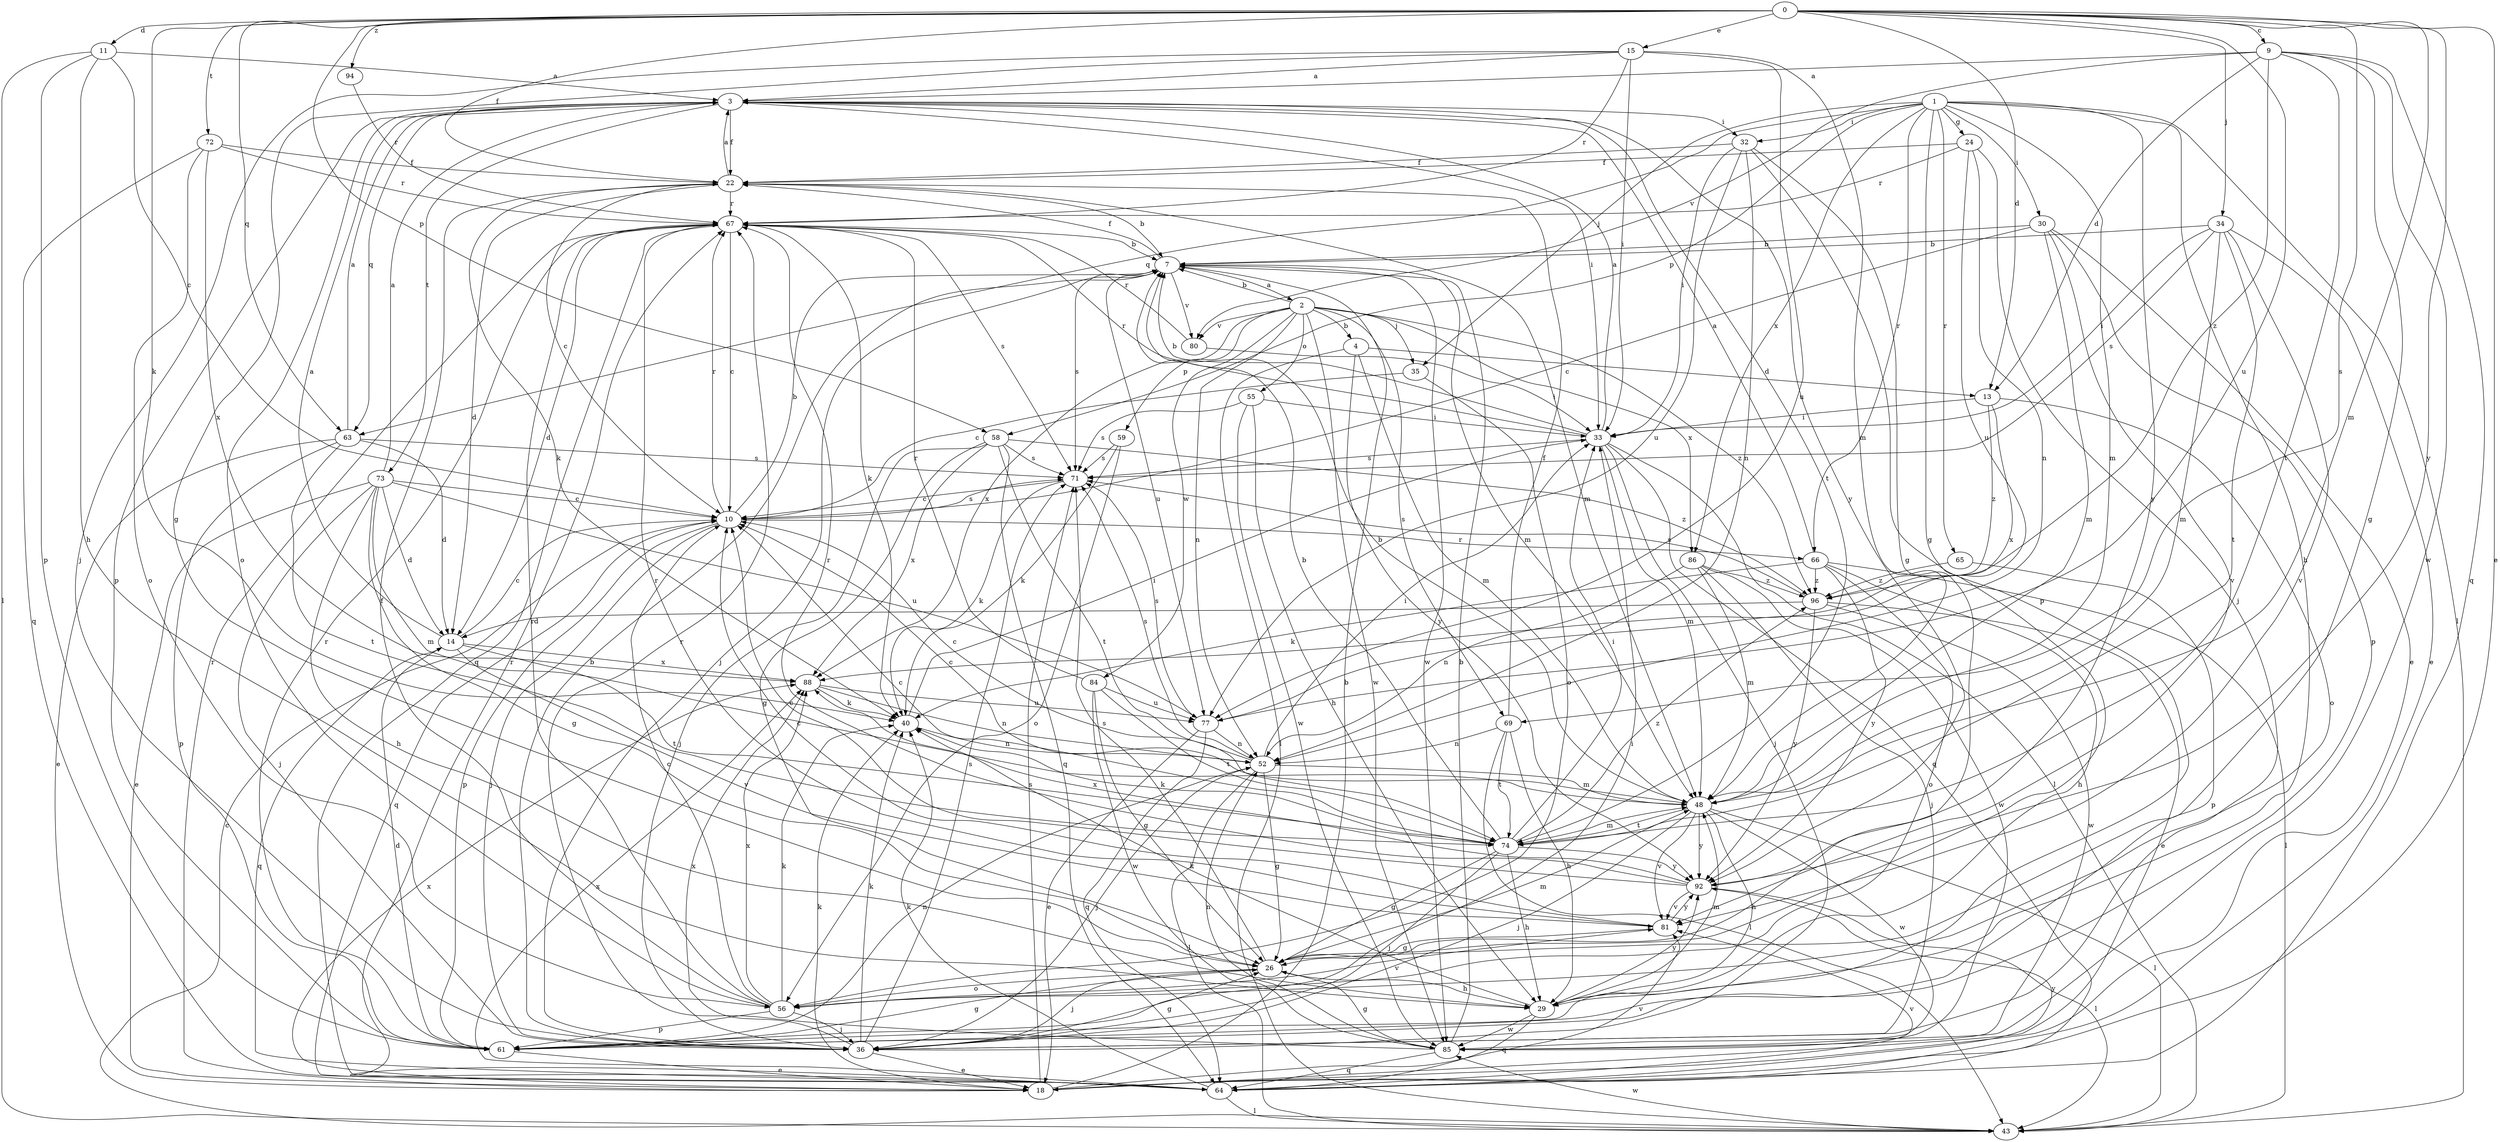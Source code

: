 strict digraph  {
0;
1;
2;
3;
4;
7;
9;
10;
11;
13;
14;
15;
18;
22;
24;
26;
29;
30;
32;
33;
34;
35;
36;
40;
43;
48;
52;
55;
56;
58;
59;
61;
63;
64;
65;
66;
67;
69;
71;
72;
73;
74;
77;
80;
81;
84;
85;
86;
88;
92;
94;
96;
0 -> 9  [label=c];
0 -> 11  [label=d];
0 -> 13  [label=d];
0 -> 15  [label=e];
0 -> 18  [label=e];
0 -> 22  [label=f];
0 -> 34  [label=j];
0 -> 40  [label=k];
0 -> 48  [label=m];
0 -> 58  [label=p];
0 -> 63  [label=q];
0 -> 69  [label=s];
0 -> 72  [label=t];
0 -> 77  [label=u];
0 -> 92  [label=y];
0 -> 94  [label=z];
1 -> 24  [label=g];
1 -> 26  [label=g];
1 -> 29  [label=h];
1 -> 30  [label=i];
1 -> 32  [label=i];
1 -> 35  [label=j];
1 -> 43  [label=l];
1 -> 48  [label=m];
1 -> 58  [label=p];
1 -> 63  [label=q];
1 -> 65  [label=r];
1 -> 66  [label=r];
1 -> 86  [label=x];
1 -> 92  [label=y];
2 -> 4  [label=b];
2 -> 7  [label=b];
2 -> 35  [label=j];
2 -> 52  [label=n];
2 -> 55  [label=o];
2 -> 59  [label=p];
2 -> 69  [label=s];
2 -> 80  [label=v];
2 -> 84  [label=w];
2 -> 85  [label=w];
2 -> 86  [label=x];
2 -> 88  [label=x];
2 -> 96  [label=z];
3 -> 22  [label=f];
3 -> 32  [label=i];
3 -> 33  [label=i];
3 -> 56  [label=o];
3 -> 61  [label=p];
3 -> 63  [label=q];
3 -> 73  [label=t];
3 -> 74  [label=t];
3 -> 92  [label=y];
4 -> 13  [label=d];
4 -> 43  [label=l];
4 -> 48  [label=m];
4 -> 92  [label=y];
7 -> 2  [label=a];
7 -> 22  [label=f];
7 -> 36  [label=j];
7 -> 48  [label=m];
7 -> 71  [label=s];
7 -> 77  [label=u];
7 -> 80  [label=v];
7 -> 85  [label=w];
9 -> 3  [label=a];
9 -> 13  [label=d];
9 -> 26  [label=g];
9 -> 64  [label=q];
9 -> 74  [label=t];
9 -> 80  [label=v];
9 -> 85  [label=w];
9 -> 96  [label=z];
10 -> 7  [label=b];
10 -> 36  [label=j];
10 -> 61  [label=p];
10 -> 64  [label=q];
10 -> 66  [label=r];
10 -> 67  [label=r];
10 -> 71  [label=s];
11 -> 3  [label=a];
11 -> 10  [label=c];
11 -> 29  [label=h];
11 -> 43  [label=l];
11 -> 61  [label=p];
13 -> 33  [label=i];
13 -> 56  [label=o];
13 -> 88  [label=x];
13 -> 96  [label=z];
14 -> 3  [label=a];
14 -> 10  [label=c];
14 -> 64  [label=q];
14 -> 74  [label=t];
14 -> 81  [label=v];
14 -> 88  [label=x];
15 -> 3  [label=a];
15 -> 26  [label=g];
15 -> 33  [label=i];
15 -> 36  [label=j];
15 -> 48  [label=m];
15 -> 67  [label=r];
15 -> 77  [label=u];
18 -> 7  [label=b];
18 -> 40  [label=k];
18 -> 67  [label=r];
18 -> 71  [label=s];
18 -> 81  [label=v];
18 -> 88  [label=x];
22 -> 3  [label=a];
22 -> 7  [label=b];
22 -> 10  [label=c];
22 -> 14  [label=d];
22 -> 40  [label=k];
22 -> 48  [label=m];
22 -> 67  [label=r];
24 -> 22  [label=f];
24 -> 36  [label=j];
24 -> 52  [label=n];
24 -> 67  [label=r];
24 -> 77  [label=u];
26 -> 29  [label=h];
26 -> 36  [label=j];
26 -> 48  [label=m];
26 -> 56  [label=o];
26 -> 71  [label=s];
29 -> 40  [label=k];
29 -> 48  [label=m];
29 -> 64  [label=q];
29 -> 85  [label=w];
29 -> 92  [label=y];
30 -> 7  [label=b];
30 -> 10  [label=c];
30 -> 18  [label=e];
30 -> 48  [label=m];
30 -> 61  [label=p];
30 -> 81  [label=v];
32 -> 22  [label=f];
32 -> 26  [label=g];
32 -> 33  [label=i];
32 -> 52  [label=n];
32 -> 61  [label=p];
32 -> 77  [label=u];
33 -> 3  [label=a];
33 -> 7  [label=b];
33 -> 36  [label=j];
33 -> 43  [label=l];
33 -> 48  [label=m];
33 -> 64  [label=q];
33 -> 67  [label=r];
33 -> 71  [label=s];
34 -> 7  [label=b];
34 -> 18  [label=e];
34 -> 33  [label=i];
34 -> 48  [label=m];
34 -> 71  [label=s];
34 -> 74  [label=t];
34 -> 81  [label=v];
35 -> 10  [label=c];
35 -> 56  [label=o];
36 -> 7  [label=b];
36 -> 18  [label=e];
36 -> 26  [label=g];
36 -> 40  [label=k];
36 -> 71  [label=s];
36 -> 88  [label=x];
40 -> 33  [label=i];
40 -> 52  [label=n];
43 -> 10  [label=c];
43 -> 85  [label=w];
48 -> 7  [label=b];
48 -> 10  [label=c];
48 -> 29  [label=h];
48 -> 36  [label=j];
48 -> 43  [label=l];
48 -> 74  [label=t];
48 -> 81  [label=v];
48 -> 85  [label=w];
48 -> 92  [label=y];
52 -> 10  [label=c];
52 -> 26  [label=g];
52 -> 33  [label=i];
52 -> 36  [label=j];
52 -> 43  [label=l];
52 -> 48  [label=m];
52 -> 71  [label=s];
55 -> 29  [label=h];
55 -> 33  [label=i];
55 -> 71  [label=s];
55 -> 85  [label=w];
56 -> 10  [label=c];
56 -> 22  [label=f];
56 -> 36  [label=j];
56 -> 40  [label=k];
56 -> 61  [label=p];
56 -> 67  [label=r];
56 -> 81  [label=v];
56 -> 88  [label=x];
58 -> 26  [label=g];
58 -> 36  [label=j];
58 -> 64  [label=q];
58 -> 71  [label=s];
58 -> 74  [label=t];
58 -> 88  [label=x];
58 -> 96  [label=z];
59 -> 40  [label=k];
59 -> 56  [label=o];
59 -> 71  [label=s];
61 -> 14  [label=d];
61 -> 18  [label=e];
61 -> 26  [label=g];
61 -> 33  [label=i];
61 -> 52  [label=n];
61 -> 67  [label=r];
63 -> 3  [label=a];
63 -> 14  [label=d];
63 -> 18  [label=e];
63 -> 61  [label=p];
63 -> 71  [label=s];
63 -> 74  [label=t];
64 -> 40  [label=k];
64 -> 43  [label=l];
64 -> 67  [label=r];
64 -> 81  [label=v];
64 -> 88  [label=x];
64 -> 92  [label=y];
65 -> 61  [label=p];
65 -> 96  [label=z];
66 -> 3  [label=a];
66 -> 29  [label=h];
66 -> 40  [label=k];
66 -> 43  [label=l];
66 -> 56  [label=o];
66 -> 92  [label=y];
66 -> 96  [label=z];
67 -> 7  [label=b];
67 -> 10  [label=c];
67 -> 14  [label=d];
67 -> 40  [label=k];
67 -> 64  [label=q];
67 -> 71  [label=s];
69 -> 22  [label=f];
69 -> 29  [label=h];
69 -> 43  [label=l];
69 -> 52  [label=n];
69 -> 74  [label=t];
71 -> 10  [label=c];
71 -> 40  [label=k];
72 -> 22  [label=f];
72 -> 56  [label=o];
72 -> 64  [label=q];
72 -> 67  [label=r];
72 -> 88  [label=x];
73 -> 3  [label=a];
73 -> 10  [label=c];
73 -> 14  [label=d];
73 -> 18  [label=e];
73 -> 26  [label=g];
73 -> 29  [label=h];
73 -> 36  [label=j];
73 -> 48  [label=m];
73 -> 77  [label=u];
74 -> 7  [label=b];
74 -> 10  [label=c];
74 -> 26  [label=g];
74 -> 29  [label=h];
74 -> 33  [label=i];
74 -> 36  [label=j];
74 -> 40  [label=k];
74 -> 48  [label=m];
74 -> 92  [label=y];
74 -> 96  [label=z];
77 -> 18  [label=e];
77 -> 52  [label=n];
77 -> 64  [label=q];
77 -> 71  [label=s];
80 -> 33  [label=i];
80 -> 67  [label=r];
81 -> 10  [label=c];
81 -> 26  [label=g];
81 -> 67  [label=r];
81 -> 92  [label=y];
84 -> 26  [label=g];
84 -> 67  [label=r];
84 -> 74  [label=t];
84 -> 77  [label=u];
84 -> 85  [label=w];
85 -> 7  [label=b];
85 -> 26  [label=g];
85 -> 52  [label=n];
85 -> 64  [label=q];
85 -> 67  [label=r];
86 -> 36  [label=j];
86 -> 48  [label=m];
86 -> 52  [label=n];
86 -> 85  [label=w];
86 -> 96  [label=z];
88 -> 40  [label=k];
88 -> 52  [label=n];
88 -> 77  [label=u];
92 -> 10  [label=c];
92 -> 43  [label=l];
92 -> 67  [label=r];
92 -> 81  [label=v];
92 -> 88  [label=x];
94 -> 67  [label=r];
96 -> 14  [label=d];
96 -> 18  [label=e];
96 -> 71  [label=s];
96 -> 85  [label=w];
96 -> 92  [label=y];
}
